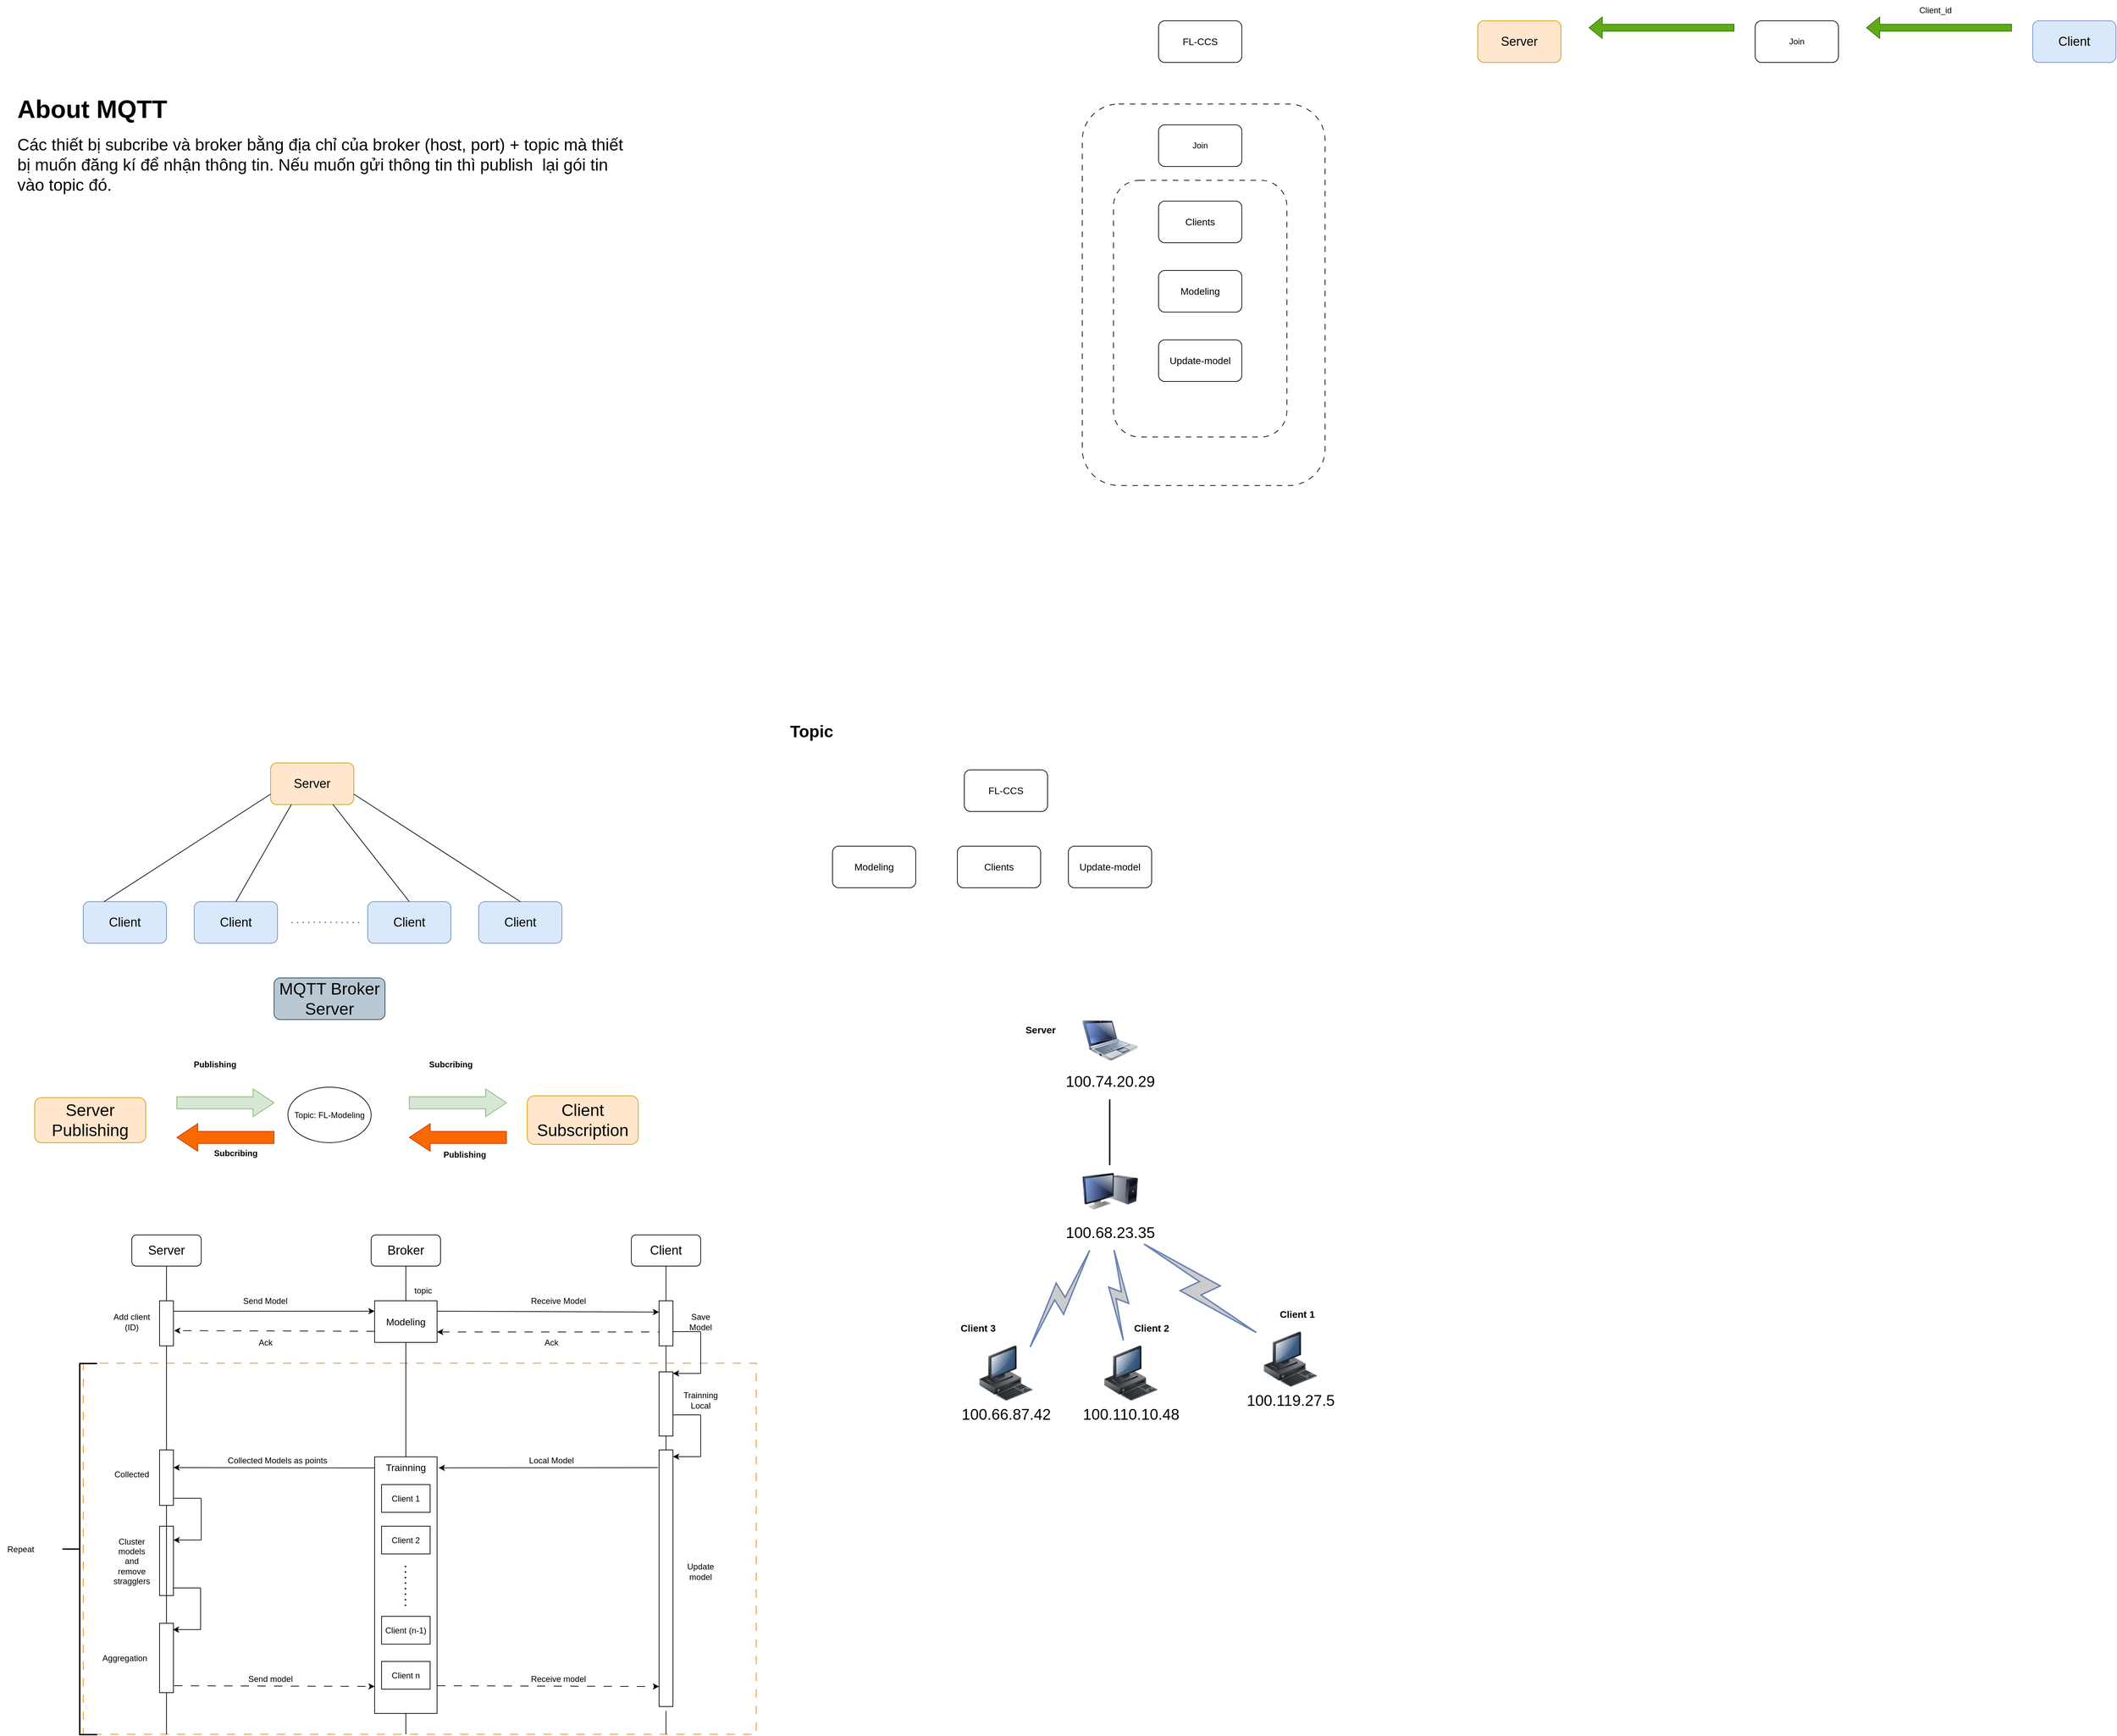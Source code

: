 <mxfile version="23.1.5" type="device">
  <diagram name="FL-CCC" id="c3QuGUCrtwv8ahnLyNjO">
    <mxGraphModel dx="1436" dy="5649" grid="1" gridSize="10" guides="1" tooltips="1" connect="1" arrows="1" fold="1" page="1" pageScale="1" pageWidth="3300" pageHeight="4681" math="0" shadow="0">
      <root>
        <mxCell id="0" />
        <mxCell id="1" parent="0" />
        <mxCell id="awCe2UNKOzJMhMb5uT8b-14" value="" style="group" parent="1" vertex="1" connectable="0">
          <mxGeometry x="280" y="-3220" width="870" height="267.5" as="geometry" />
        </mxCell>
        <mxCell id="awCe2UNKOzJMhMb5uT8b-15" value="&lt;span style=&quot;font-size: 24px;&quot;&gt;Client&lt;br&gt;Subscription&lt;/span&gt;" style="rounded=1;whiteSpace=wrap;html=1;fillColor=#ffe6cc;strokeColor=#d79b00;" parent="awCe2UNKOzJMhMb5uT8b-14" vertex="1">
          <mxGeometry x="710" y="170" width="160" height="70" as="geometry" />
        </mxCell>
        <mxCell id="awCe2UNKOzJMhMb5uT8b-16" value="&lt;font style=&quot;font-size: 24px;&quot;&gt;MQTT Broker Server&lt;/font&gt;" style="rounded=1;whiteSpace=wrap;html=1;fillColor=#bac8d3;strokeColor=#23445d;" parent="awCe2UNKOzJMhMb5uT8b-14" vertex="1">
          <mxGeometry x="345" width="160" height="60" as="geometry" />
        </mxCell>
        <mxCell id="awCe2UNKOzJMhMb5uT8b-17" value="&lt;span style=&quot;font-size: 24px;&quot;&gt;Server&lt;br&gt;Publishing&lt;/span&gt;" style="rounded=1;whiteSpace=wrap;html=1;fillColor=#ffe6cc;strokeColor=#d79b00;" parent="awCe2UNKOzJMhMb5uT8b-14" vertex="1">
          <mxGeometry y="172.5" width="160" height="65" as="geometry" />
        </mxCell>
        <mxCell id="awCe2UNKOzJMhMb5uT8b-18" value="Topic: FL-Modeling" style="ellipse;whiteSpace=wrap;html=1;" parent="awCe2UNKOzJMhMb5uT8b-14" vertex="1">
          <mxGeometry x="365" y="157.5" width="120" height="80" as="geometry" />
        </mxCell>
        <mxCell id="awCe2UNKOzJMhMb5uT8b-19" value="" style="shape=singleArrow;whiteSpace=wrap;html=1;arrowWidth=0.436;arrowSize=0.215;fillColor=#d5e8d4;strokeColor=#82b366;" parent="awCe2UNKOzJMhMb5uT8b-14" vertex="1">
          <mxGeometry x="205" y="160" width="140" height="40" as="geometry" />
        </mxCell>
        <mxCell id="awCe2UNKOzJMhMb5uT8b-20" value="" style="shape=singleArrow;whiteSpace=wrap;html=1;arrowWidth=0.436;arrowSize=0.215;fillColor=#d5e8d4;strokeColor=#82b366;" parent="awCe2UNKOzJMhMb5uT8b-14" vertex="1">
          <mxGeometry x="540" y="160" width="140" height="40" as="geometry" />
        </mxCell>
        <mxCell id="awCe2UNKOzJMhMb5uT8b-21" value="" style="shape=singleArrow;whiteSpace=wrap;html=1;arrowWidth=0.436;arrowSize=0.215;rotation=-180;fillColor=#fa6800;fontColor=#000000;strokeColor=#C73500;" parent="awCe2UNKOzJMhMb5uT8b-14" vertex="1">
          <mxGeometry x="540" y="210" width="140" height="40" as="geometry" />
        </mxCell>
        <mxCell id="awCe2UNKOzJMhMb5uT8b-22" value="" style="shape=singleArrow;whiteSpace=wrap;html=1;arrowWidth=0.436;arrowSize=0.215;rotation=-180;fillColor=#fa6800;fontColor=#000000;strokeColor=#C73500;" parent="awCe2UNKOzJMhMb5uT8b-14" vertex="1">
          <mxGeometry x="205" y="210" width="140" height="40" as="geometry" />
        </mxCell>
        <mxCell id="awCe2UNKOzJMhMb5uT8b-23" value="&lt;b&gt;Publishing&lt;/b&gt;" style="text;html=1;strokeColor=none;fillColor=none;align=center;verticalAlign=middle;whiteSpace=wrap;rounded=0;" parent="awCe2UNKOzJMhMb5uT8b-14" vertex="1">
          <mxGeometry x="230" y="110" width="60" height="30" as="geometry" />
        </mxCell>
        <mxCell id="awCe2UNKOzJMhMb5uT8b-24" value="&lt;b&gt;Subcribing&lt;/b&gt;" style="text;html=1;strokeColor=none;fillColor=none;align=center;verticalAlign=middle;whiteSpace=wrap;rounded=0;" parent="awCe2UNKOzJMhMb5uT8b-14" vertex="1">
          <mxGeometry x="570" y="110" width="60" height="30" as="geometry" />
        </mxCell>
        <mxCell id="5m6hEmugekp5v_GutVy6-2" value="&lt;b&gt;Subcribing&lt;/b&gt;" style="text;html=1;strokeColor=none;fillColor=none;align=center;verticalAlign=middle;whiteSpace=wrap;rounded=0;" parent="awCe2UNKOzJMhMb5uT8b-14" vertex="1">
          <mxGeometry x="260" y="237.5" width="60" height="30" as="geometry" />
        </mxCell>
        <mxCell id="awCe2UNKOzJMhMb5uT8b-25" value="" style="group" parent="1" vertex="1" connectable="0">
          <mxGeometry x="350" y="-3530" width="690" height="260" as="geometry" />
        </mxCell>
        <mxCell id="awCe2UNKOzJMhMb5uT8b-26" value="&lt;font style=&quot;font-size: 18px;&quot;&gt;Server&lt;/font&gt;" style="rounded=1;whiteSpace=wrap;html=1;fillColor=#ffe6cc;strokeColor=#d79b00;" parent="awCe2UNKOzJMhMb5uT8b-25" vertex="1">
          <mxGeometry x="270" width="120" height="60" as="geometry" />
        </mxCell>
        <mxCell id="awCe2UNKOzJMhMb5uT8b-27" value="&lt;font style=&quot;font-size: 18px;&quot;&gt;Client&lt;/font&gt;" style="rounded=1;whiteSpace=wrap;html=1;fillColor=#dae8fc;strokeColor=#6c8ebf;" parent="awCe2UNKOzJMhMb5uT8b-25" vertex="1">
          <mxGeometry y="200" width="120" height="60" as="geometry" />
        </mxCell>
        <mxCell id="awCe2UNKOzJMhMb5uT8b-28" value="&lt;font style=&quot;font-size: 18px;&quot;&gt;Client&lt;/font&gt;" style="rounded=1;whiteSpace=wrap;html=1;fillColor=#dae8fc;strokeColor=#6c8ebf;" parent="awCe2UNKOzJMhMb5uT8b-25" vertex="1">
          <mxGeometry x="570" y="200" width="120" height="60" as="geometry" />
        </mxCell>
        <mxCell id="awCe2UNKOzJMhMb5uT8b-29" value="&lt;font style=&quot;font-size: 18px;&quot;&gt;Client&lt;/font&gt;" style="rounded=1;whiteSpace=wrap;html=1;fillColor=#dae8fc;strokeColor=#6c8ebf;" parent="awCe2UNKOzJMhMb5uT8b-25" vertex="1">
          <mxGeometry x="160" y="200" width="120" height="60" as="geometry" />
        </mxCell>
        <mxCell id="awCe2UNKOzJMhMb5uT8b-30" value="&lt;font style=&quot;font-size: 18px;&quot;&gt;Client&lt;/font&gt;" style="rounded=1;whiteSpace=wrap;html=1;fillColor=#dae8fc;strokeColor=#6c8ebf;" parent="awCe2UNKOzJMhMb5uT8b-25" vertex="1">
          <mxGeometry x="410" y="200" width="120" height="60" as="geometry" />
        </mxCell>
        <mxCell id="awCe2UNKOzJMhMb5uT8b-31" value="" style="endArrow=none;dashed=1;html=1;dashPattern=1 3;strokeWidth=2;rounded=0;fillColor=#dae8fc;strokeColor=#6c8ebf;" parent="awCe2UNKOzJMhMb5uT8b-25" edge="1">
          <mxGeometry width="50" height="50" relative="1" as="geometry">
            <mxPoint x="300" y="230.21" as="sourcePoint" />
            <mxPoint x="400" y="230.21" as="targetPoint" />
            <Array as="points">
              <mxPoint x="340" y="229.71" />
            </Array>
          </mxGeometry>
        </mxCell>
        <mxCell id="awCe2UNKOzJMhMb5uT8b-32" value="" style="endArrow=none;html=1;rounded=0;entryX=0;entryY=0.75;entryDx=0;entryDy=0;" parent="awCe2UNKOzJMhMb5uT8b-25" target="awCe2UNKOzJMhMb5uT8b-26" edge="1">
          <mxGeometry width="50" height="50" relative="1" as="geometry">
            <mxPoint x="30" y="200" as="sourcePoint" />
            <mxPoint x="80" y="150" as="targetPoint" />
          </mxGeometry>
        </mxCell>
        <mxCell id="awCe2UNKOzJMhMb5uT8b-33" value="" style="endArrow=none;html=1;rounded=0;entryX=0.25;entryY=1;entryDx=0;entryDy=0;exitX=0.5;exitY=0;exitDx=0;exitDy=0;" parent="awCe2UNKOzJMhMb5uT8b-25" source="awCe2UNKOzJMhMb5uT8b-29" target="awCe2UNKOzJMhMb5uT8b-26" edge="1">
          <mxGeometry width="50" height="50" relative="1" as="geometry">
            <mxPoint x="190" y="190" as="sourcePoint" />
            <mxPoint x="490" as="targetPoint" />
          </mxGeometry>
        </mxCell>
        <mxCell id="awCe2UNKOzJMhMb5uT8b-34" value="" style="endArrow=none;html=1;rounded=0;entryX=0.75;entryY=1;entryDx=0;entryDy=0;exitX=0.5;exitY=0;exitDx=0;exitDy=0;" parent="awCe2UNKOzJMhMb5uT8b-25" source="awCe2UNKOzJMhMb5uT8b-30" target="awCe2UNKOzJMhMb5uT8b-26" edge="1">
          <mxGeometry width="50" height="50" relative="1" as="geometry">
            <mxPoint x="420" y="120" as="sourcePoint" />
            <mxPoint x="660" y="-20" as="targetPoint" />
          </mxGeometry>
        </mxCell>
        <mxCell id="awCe2UNKOzJMhMb5uT8b-35" value="" style="endArrow=none;html=1;rounded=0;entryX=1;entryY=0.75;entryDx=0;entryDy=0;exitX=0.5;exitY=0;exitDx=0;exitDy=0;" parent="awCe2UNKOzJMhMb5uT8b-25" source="awCe2UNKOzJMhMb5uT8b-28" target="awCe2UNKOzJMhMb5uT8b-26" edge="1">
          <mxGeometry width="50" height="50" relative="1" as="geometry">
            <mxPoint x="490" y="60" as="sourcePoint" />
            <mxPoint x="730" y="-80" as="targetPoint" />
          </mxGeometry>
        </mxCell>
        <mxCell id="awCe2UNKOzJMhMb5uT8b-38" value="" style="group" parent="1" vertex="1" connectable="0">
          <mxGeometry x="230" y="-2860" width="1090" height="720.5" as="geometry" />
        </mxCell>
        <mxCell id="awCe2UNKOzJMhMb5uT8b-39" value="" style="group" parent="awCe2UNKOzJMhMb5uT8b-38" vertex="1" connectable="0">
          <mxGeometry y="10.5" width="1090" height="720.5" as="geometry" />
        </mxCell>
        <mxCell id="awCe2UNKOzJMhMb5uT8b-40" value="" style="rounded=0;whiteSpace=wrap;html=1;fillColor=none;dashed=1;dashPattern=12 12;strokeColor=#FF8000;container=0;" parent="awCe2UNKOzJMhMb5uT8b-39" vertex="1">
          <mxGeometry x="120" y="185" width="970" height="535" as="geometry" />
        </mxCell>
        <mxCell id="awCe2UNKOzJMhMb5uT8b-41" value="" style="group;verticalAlign=bottom;align=left;" parent="awCe2UNKOzJMhMb5uT8b-39" vertex="1" connectable="0">
          <mxGeometry x="150" width="890" height="720" as="geometry" />
        </mxCell>
        <mxCell id="awCe2UNKOzJMhMb5uT8b-42" value="&lt;font style=&quot;font-size: 18px;&quot;&gt;Server&lt;/font&gt;" style="rounded=1;whiteSpace=wrap;html=1;" parent="awCe2UNKOzJMhMb5uT8b-41" vertex="1">
          <mxGeometry x="40" width="100" height="45" as="geometry" />
        </mxCell>
        <mxCell id="awCe2UNKOzJMhMb5uT8b-43" value="&lt;font style=&quot;font-size: 18px;&quot;&gt;Client&lt;/font&gt;" style="rounded=1;whiteSpace=wrap;html=1;" parent="awCe2UNKOzJMhMb5uT8b-41" vertex="1">
          <mxGeometry x="760" width="100" height="45" as="geometry" />
        </mxCell>
        <mxCell id="awCe2UNKOzJMhMb5uT8b-44" value="" style="endArrow=none;html=1;rounded=0;entryX=0.5;entryY=1;entryDx=0;entryDy=0;" parent="awCe2UNKOzJMhMb5uT8b-41" source="awCe2UNKOzJMhMb5uT8b-72" target="awCe2UNKOzJMhMb5uT8b-42" edge="1">
          <mxGeometry width="50" height="50" relative="1" as="geometry">
            <mxPoint x="90" y="600" as="sourcePoint" />
            <mxPoint x="120" y="80" as="targetPoint" />
          </mxGeometry>
        </mxCell>
        <mxCell id="awCe2UNKOzJMhMb5uT8b-45" value="" style="endArrow=none;html=1;rounded=0;entryX=0.5;entryY=1;entryDx=0;entryDy=0;" parent="awCe2UNKOzJMhMb5uT8b-41" source="awCe2UNKOzJMhMb5uT8b-59" target="awCe2UNKOzJMhMb5uT8b-43" edge="1">
          <mxGeometry width="50" height="50" relative="1" as="geometry">
            <mxPoint x="810" y="600" as="sourcePoint" />
            <mxPoint x="840" y="90" as="targetPoint" />
          </mxGeometry>
        </mxCell>
        <mxCell id="awCe2UNKOzJMhMb5uT8b-46" value="&lt;span style=&quot;font-size: 18px;&quot;&gt;Broker&lt;/span&gt;" style="rounded=1;whiteSpace=wrap;html=1;" parent="awCe2UNKOzJMhMb5uT8b-41" vertex="1">
          <mxGeometry x="385" width="100" height="45" as="geometry" />
        </mxCell>
        <mxCell id="awCe2UNKOzJMhMb5uT8b-47" value="" style="endArrow=none;html=1;rounded=0;entryX=0.5;entryY=1;entryDx=0;entryDy=0;" parent="awCe2UNKOzJMhMb5uT8b-41" source="awCe2UNKOzJMhMb5uT8b-70" target="awCe2UNKOzJMhMb5uT8b-46" edge="1">
          <mxGeometry width="50" height="50" relative="1" as="geometry">
            <mxPoint x="435" y="600" as="sourcePoint" />
            <mxPoint x="465" y="90" as="targetPoint" />
          </mxGeometry>
        </mxCell>
        <mxCell id="awCe2UNKOzJMhMb5uT8b-48" value="&lt;font style=&quot;font-size: 14px;&quot;&gt;Modeling&lt;/font&gt;" style="rounded=0;whiteSpace=wrap;html=1;" parent="awCe2UNKOzJMhMb5uT8b-41" vertex="1">
          <mxGeometry x="390" y="95" width="90" height="60" as="geometry" />
        </mxCell>
        <mxCell id="awCe2UNKOzJMhMb5uT8b-49" value="topic" style="text;html=1;strokeColor=none;fillColor=none;align=center;verticalAlign=middle;whiteSpace=wrap;rounded=0;" parent="awCe2UNKOzJMhMb5uT8b-41" vertex="1">
          <mxGeometry x="430" y="65" width="60" height="30" as="geometry" />
        </mxCell>
        <mxCell id="awCe2UNKOzJMhMb5uT8b-50" value="" style="endArrow=classic;html=1;rounded=0;entryX=0;entryY=0.25;entryDx=0;entryDy=0;" parent="awCe2UNKOzJMhMb5uT8b-41" target="awCe2UNKOzJMhMb5uT8b-48" edge="1">
          <mxGeometry width="50" height="50" relative="1" as="geometry">
            <mxPoint x="90" y="110" as="sourcePoint" />
            <mxPoint x="210" y="70" as="targetPoint" />
          </mxGeometry>
        </mxCell>
        <mxCell id="awCe2UNKOzJMhMb5uT8b-51" value="" style="endArrow=classic;html=1;rounded=0;entryX=0;entryY=0.25;entryDx=0;entryDy=0;" parent="awCe2UNKOzJMhMb5uT8b-41" target="awCe2UNKOzJMhMb5uT8b-59" edge="1">
          <mxGeometry width="50" height="50" relative="1" as="geometry">
            <mxPoint x="480" y="110" as="sourcePoint" />
            <mxPoint x="810" y="110" as="targetPoint" />
          </mxGeometry>
        </mxCell>
        <mxCell id="awCe2UNKOzJMhMb5uT8b-52" value="Send Model" style="text;html=1;strokeColor=none;fillColor=none;align=center;verticalAlign=middle;whiteSpace=wrap;rounded=0;" parent="awCe2UNKOzJMhMb5uT8b-41" vertex="1">
          <mxGeometry x="190" y="80" width="85" height="30" as="geometry" />
        </mxCell>
        <mxCell id="awCe2UNKOzJMhMb5uT8b-53" value="Receive Model" style="text;html=1;strokeColor=none;fillColor=none;align=center;verticalAlign=middle;whiteSpace=wrap;rounded=0;" parent="awCe2UNKOzJMhMb5uT8b-41" vertex="1">
          <mxGeometry x="600" y="80" width="110" height="30" as="geometry" />
        </mxCell>
        <mxCell id="awCe2UNKOzJMhMb5uT8b-54" value="" style="endArrow=classic;html=1;rounded=0;entryX=1;entryY=0.75;entryDx=0;entryDy=0;dashed=1;dashPattern=12 12;" parent="awCe2UNKOzJMhMb5uT8b-41" target="awCe2UNKOzJMhMb5uT8b-48" edge="1">
          <mxGeometry width="50" height="50" relative="1" as="geometry">
            <mxPoint x="810" y="140" as="sourcePoint" />
            <mxPoint x="820" y="234.5" as="targetPoint" />
          </mxGeometry>
        </mxCell>
        <mxCell id="awCe2UNKOzJMhMb5uT8b-55" value="Ack" style="text;html=1;strokeColor=none;fillColor=none;align=center;verticalAlign=middle;whiteSpace=wrap;rounded=0;" parent="awCe2UNKOzJMhMb5uT8b-41" vertex="1">
          <mxGeometry x="590" y="140" width="110" height="30" as="geometry" />
        </mxCell>
        <mxCell id="awCe2UNKOzJMhMb5uT8b-56" value="" style="endArrow=classic;html=1;rounded=0;entryX=1.05;entryY=0.662;entryDx=0;entryDy=0;dashed=1;dashPattern=12 12;entryPerimeter=0;" parent="awCe2UNKOzJMhMb5uT8b-41" target="awCe2UNKOzJMhMb5uT8b-58" edge="1">
          <mxGeometry width="50" height="50" relative="1" as="geometry">
            <mxPoint x="390" y="139" as="sourcePoint" />
            <mxPoint x="90" y="139" as="targetPoint" />
          </mxGeometry>
        </mxCell>
        <mxCell id="awCe2UNKOzJMhMb5uT8b-57" value="Ack" style="text;html=1;strokeColor=none;fillColor=none;align=center;verticalAlign=middle;whiteSpace=wrap;rounded=0;" parent="awCe2UNKOzJMhMb5uT8b-41" vertex="1">
          <mxGeometry x="177.5" y="140" width="110" height="30" as="geometry" />
        </mxCell>
        <mxCell id="awCe2UNKOzJMhMb5uT8b-58" value="" style="rounded=0;whiteSpace=wrap;html=1;" parent="awCe2UNKOzJMhMb5uT8b-41" vertex="1">
          <mxGeometry x="80" y="95" width="20" height="65" as="geometry" />
        </mxCell>
        <mxCell id="awCe2UNKOzJMhMb5uT8b-59" value="" style="rounded=0;whiteSpace=wrap;html=1;" parent="awCe2UNKOzJMhMb5uT8b-41" vertex="1">
          <mxGeometry x="800" y="95" width="20" height="65" as="geometry" />
        </mxCell>
        <mxCell id="awCe2UNKOzJMhMb5uT8b-60" value="Save Model" style="text;html=1;strokeColor=none;fillColor=none;align=center;verticalAlign=middle;whiteSpace=wrap;rounded=0;" parent="awCe2UNKOzJMhMb5uT8b-41" vertex="1">
          <mxGeometry x="830" y="110" width="60" height="30" as="geometry" />
        </mxCell>
        <mxCell id="awCe2UNKOzJMhMb5uT8b-61" value="Add client&lt;br&gt;(ID)" style="text;html=1;strokeColor=none;fillColor=none;align=center;verticalAlign=middle;whiteSpace=wrap;rounded=0;" parent="awCe2UNKOzJMhMb5uT8b-41" vertex="1">
          <mxGeometry x="10" y="110" width="60" height="30" as="geometry" />
        </mxCell>
        <mxCell id="awCe2UNKOzJMhMb5uT8b-62" value="" style="rounded=0;whiteSpace=wrap;html=1;" parent="awCe2UNKOzJMhMb5uT8b-41" vertex="1">
          <mxGeometry x="800" y="197.5" width="20" height="92.5" as="geometry" />
        </mxCell>
        <mxCell id="awCe2UNKOzJMhMb5uT8b-63" value="" style="endArrow=none;html=1;rounded=0;entryX=0.5;entryY=1;entryDx=0;entryDy=0;" parent="awCe2UNKOzJMhMb5uT8b-41" source="awCe2UNKOzJMhMb5uT8b-62" target="awCe2UNKOzJMhMb5uT8b-59" edge="1">
          <mxGeometry width="50" height="50" relative="1" as="geometry">
            <mxPoint x="810" y="600" as="sourcePoint" />
            <mxPoint x="810" y="45" as="targetPoint" />
          </mxGeometry>
        </mxCell>
        <mxCell id="awCe2UNKOzJMhMb5uT8b-64" value="Trainning&lt;br&gt;Local" style="text;html=1;strokeColor=none;fillColor=none;align=center;verticalAlign=middle;whiteSpace=wrap;rounded=0;" parent="awCe2UNKOzJMhMb5uT8b-41" vertex="1">
          <mxGeometry x="830" y="223.75" width="60" height="30" as="geometry" />
        </mxCell>
        <mxCell id="awCe2UNKOzJMhMb5uT8b-65" value="" style="endArrow=none;html=1;rounded=0;entryX=0.5;entryY=1;entryDx=0;entryDy=0;" parent="awCe2UNKOzJMhMb5uT8b-41" target="awCe2UNKOzJMhMb5uT8b-66" edge="1">
          <mxGeometry width="50" height="50" relative="1" as="geometry">
            <mxPoint x="810" y="590" as="sourcePoint" />
            <mxPoint x="810" y="290" as="targetPoint" />
          </mxGeometry>
        </mxCell>
        <mxCell id="awCe2UNKOzJMhMb5uT8b-66" value="" style="rounded=0;whiteSpace=wrap;html=1;" parent="awCe2UNKOzJMhMb5uT8b-41" vertex="1">
          <mxGeometry x="800" y="310" width="20" height="370" as="geometry" />
        </mxCell>
        <mxCell id="awCe2UNKOzJMhMb5uT8b-67" value="" style="endArrow=none;html=1;rounded=0;entryX=0.5;entryY=1;entryDx=0;entryDy=0;" parent="awCe2UNKOzJMhMb5uT8b-41" source="awCe2UNKOzJMhMb5uT8b-66" target="awCe2UNKOzJMhMb5uT8b-62" edge="1">
          <mxGeometry width="50" height="50" relative="1" as="geometry">
            <mxPoint x="810" y="600" as="sourcePoint" />
            <mxPoint x="810" y="160" as="targetPoint" />
          </mxGeometry>
        </mxCell>
        <mxCell id="awCe2UNKOzJMhMb5uT8b-68" value="" style="endArrow=classic;html=1;rounded=0;entryX=1.025;entryY=0.043;entryDx=0;entryDy=0;exitX=-0.09;exitY=0.069;exitDx=0;exitDy=0;entryPerimeter=0;exitPerimeter=0;" parent="awCe2UNKOzJMhMb5uT8b-41" source="awCe2UNKOzJMhMb5uT8b-66" target="awCe2UNKOzJMhMb5uT8b-70" edge="1">
          <mxGeometry width="50" height="50" relative="1" as="geometry">
            <mxPoint x="790" y="330.41" as="sourcePoint" />
            <mxPoint x="470" y="329.41" as="targetPoint" />
          </mxGeometry>
        </mxCell>
        <mxCell id="awCe2UNKOzJMhMb5uT8b-69" value="" style="endArrow=none;html=1;rounded=0;entryX=0.5;entryY=1;entryDx=0;entryDy=0;" parent="awCe2UNKOzJMhMb5uT8b-41" target="awCe2UNKOzJMhMb5uT8b-70" edge="1">
          <mxGeometry width="50" height="50" relative="1" as="geometry">
            <mxPoint x="435" y="720" as="sourcePoint" />
            <mxPoint x="435" y="45" as="targetPoint" />
          </mxGeometry>
        </mxCell>
        <mxCell id="awCe2UNKOzJMhMb5uT8b-70" value="&lt;font style=&quot;font-size: 14px;&quot;&gt;Trainning&lt;/font&gt;" style="rounded=0;whiteSpace=wrap;html=1;verticalAlign=top;" parent="awCe2UNKOzJMhMb5uT8b-41" vertex="1">
          <mxGeometry x="390" y="320" width="90" height="370" as="geometry" />
        </mxCell>
        <mxCell id="awCe2UNKOzJMhMb5uT8b-71" value="Local Model" style="text;html=1;strokeColor=none;fillColor=none;align=center;verticalAlign=middle;whiteSpace=wrap;rounded=0;" parent="awCe2UNKOzJMhMb5uT8b-41" vertex="1">
          <mxGeometry x="590" y="310" width="110" height="30" as="geometry" />
        </mxCell>
        <mxCell id="awCe2UNKOzJMhMb5uT8b-72" value="" style="rounded=0;whiteSpace=wrap;html=1;" parent="awCe2UNKOzJMhMb5uT8b-41" vertex="1">
          <mxGeometry x="80" y="310" width="20" height="80" as="geometry" />
        </mxCell>
        <mxCell id="awCe2UNKOzJMhMb5uT8b-73" value="" style="endArrow=classic;html=1;rounded=0;entryX=1;entryY=0.25;entryDx=0;entryDy=0;" parent="awCe2UNKOzJMhMb5uT8b-41" edge="1">
          <mxGeometry width="50" height="50" relative="1" as="geometry">
            <mxPoint x="390" y="336" as="sourcePoint" />
            <mxPoint x="100" y="335.5" as="targetPoint" />
          </mxGeometry>
        </mxCell>
        <mxCell id="awCe2UNKOzJMhMb5uT8b-74" value="Collected Models as points" style="text;html=1;strokeColor=none;fillColor=none;align=center;verticalAlign=middle;whiteSpace=wrap;rounded=0;" parent="awCe2UNKOzJMhMb5uT8b-41" vertex="1">
          <mxGeometry x="175" y="310" width="150" height="30" as="geometry" />
        </mxCell>
        <mxCell id="awCe2UNKOzJMhMb5uT8b-75" value="" style="rounded=0;whiteSpace=wrap;html=1;" parent="awCe2UNKOzJMhMb5uT8b-41" vertex="1">
          <mxGeometry x="80" y="420" width="20" height="100" as="geometry" />
        </mxCell>
        <mxCell id="awCe2UNKOzJMhMb5uT8b-76" value="" style="endArrow=classic;html=1;rounded=0;" parent="awCe2UNKOzJMhMb5uT8b-41" edge="1">
          <mxGeometry width="50" height="50" relative="1" as="geometry">
            <mxPoint x="140" y="440" as="sourcePoint" />
            <mxPoint x="100" y="440" as="targetPoint" />
          </mxGeometry>
        </mxCell>
        <mxCell id="awCe2UNKOzJMhMb5uT8b-77" value="" style="endArrow=none;html=1;rounded=0;" parent="awCe2UNKOzJMhMb5uT8b-41" edge="1">
          <mxGeometry width="50" height="50" relative="1" as="geometry">
            <mxPoint x="140" y="440" as="sourcePoint" />
            <mxPoint x="140" y="380" as="targetPoint" />
          </mxGeometry>
        </mxCell>
        <mxCell id="awCe2UNKOzJMhMb5uT8b-78" value="" style="endArrow=none;html=1;rounded=0;" parent="awCe2UNKOzJMhMb5uT8b-41" edge="1">
          <mxGeometry width="50" height="50" relative="1" as="geometry">
            <mxPoint x="100" y="379.8" as="sourcePoint" />
            <mxPoint x="140" y="379.8" as="targetPoint" />
          </mxGeometry>
        </mxCell>
        <mxCell id="awCe2UNKOzJMhMb5uT8b-79" value="Collected" style="text;html=1;strokeColor=none;fillColor=none;align=center;verticalAlign=middle;whiteSpace=wrap;rounded=0;" parent="awCe2UNKOzJMhMb5uT8b-41" vertex="1">
          <mxGeometry x="10" y="330" width="60" height="30" as="geometry" />
        </mxCell>
        <mxCell id="awCe2UNKOzJMhMb5uT8b-80" value="Cluster models and remove stragglers" style="text;html=1;strokeColor=none;fillColor=none;align=center;verticalAlign=middle;whiteSpace=wrap;rounded=0;" parent="awCe2UNKOzJMhMb5uT8b-41" vertex="1">
          <mxGeometry x="10" y="440" width="60" height="60" as="geometry" />
        </mxCell>
        <mxCell id="awCe2UNKOzJMhMb5uT8b-81" value="" style="endArrow=none;html=1;rounded=0;entryX=0.5;entryY=1;entryDx=0;entryDy=0;" parent="awCe2UNKOzJMhMb5uT8b-41" target="awCe2UNKOzJMhMb5uT8b-82" edge="1">
          <mxGeometry width="50" height="50" relative="1" as="geometry">
            <mxPoint x="90" y="720" as="sourcePoint" />
            <mxPoint x="90" y="390" as="targetPoint" />
          </mxGeometry>
        </mxCell>
        <mxCell id="awCe2UNKOzJMhMb5uT8b-82" value="" style="rounded=0;whiteSpace=wrap;html=1;" parent="awCe2UNKOzJMhMb5uT8b-41" vertex="1">
          <mxGeometry x="80" y="560" width="20" height="100" as="geometry" />
        </mxCell>
        <mxCell id="awCe2UNKOzJMhMb5uT8b-83" value="" style="endArrow=none;html=1;rounded=0;entryX=0.5;entryY=1;entryDx=0;entryDy=0;" parent="awCe2UNKOzJMhMb5uT8b-41" source="awCe2UNKOzJMhMb5uT8b-82" target="awCe2UNKOzJMhMb5uT8b-72" edge="1">
          <mxGeometry width="50" height="50" relative="1" as="geometry">
            <mxPoint x="90" y="720" as="sourcePoint" />
            <mxPoint x="90" y="45" as="targetPoint" />
          </mxGeometry>
        </mxCell>
        <mxCell id="awCe2UNKOzJMhMb5uT8b-84" value="Aggregation" style="text;html=1;strokeColor=none;fillColor=none;align=center;verticalAlign=middle;whiteSpace=wrap;rounded=0;" parent="awCe2UNKOzJMhMb5uT8b-41" vertex="1">
          <mxGeometry y="595" width="60" height="30" as="geometry" />
        </mxCell>
        <mxCell id="awCe2UNKOzJMhMb5uT8b-85" value="" style="endArrow=classic;html=1;rounded=0;entryX=1.05;entryY=0.662;entryDx=0;entryDy=0;dashed=1;dashPattern=12 12;entryPerimeter=0;" parent="awCe2UNKOzJMhMb5uT8b-41" edge="1">
          <mxGeometry width="50" height="50" relative="1" as="geometry">
            <mxPoint x="101" y="650" as="sourcePoint" />
            <mxPoint x="390" y="651" as="targetPoint" />
          </mxGeometry>
        </mxCell>
        <mxCell id="awCe2UNKOzJMhMb5uT8b-86" value="" style="endArrow=classic;html=1;rounded=0;entryX=0;entryY=0.922;entryDx=0;entryDy=0;dashed=1;dashPattern=12 12;entryPerimeter=0;" parent="awCe2UNKOzJMhMb5uT8b-41" target="awCe2UNKOzJMhMb5uT8b-66" edge="1">
          <mxGeometry width="50" height="50" relative="1" as="geometry">
            <mxPoint x="480" y="650" as="sourcePoint" />
            <mxPoint x="769" y="651" as="targetPoint" />
          </mxGeometry>
        </mxCell>
        <mxCell id="awCe2UNKOzJMhMb5uT8b-87" value="" style="endArrow=none;html=1;rounded=0;entryX=0.5;entryY=1;entryDx=0;entryDy=0;" parent="awCe2UNKOzJMhMb5uT8b-41" edge="1">
          <mxGeometry width="50" height="50" relative="1" as="geometry">
            <mxPoint x="810" y="720" as="sourcePoint" />
            <mxPoint x="810" y="686.25" as="targetPoint" />
          </mxGeometry>
        </mxCell>
        <mxCell id="awCe2UNKOzJMhMb5uT8b-88" value="Update model" style="text;html=1;strokeColor=none;fillColor=none;align=center;verticalAlign=middle;whiteSpace=wrap;rounded=0;" parent="awCe2UNKOzJMhMb5uT8b-41" vertex="1">
          <mxGeometry x="830" y="470" width="60" height="30" as="geometry" />
        </mxCell>
        <mxCell id="awCe2UNKOzJMhMb5uT8b-89" value="Send model" style="text;html=1;strokeColor=none;fillColor=none;align=center;verticalAlign=middle;whiteSpace=wrap;rounded=0;" parent="awCe2UNKOzJMhMb5uT8b-41" vertex="1">
          <mxGeometry x="185" y="625" width="110" height="30" as="geometry" />
        </mxCell>
        <mxCell id="awCe2UNKOzJMhMb5uT8b-90" value="Receive model" style="text;html=1;strokeColor=none;fillColor=none;align=center;verticalAlign=middle;whiteSpace=wrap;rounded=0;" parent="awCe2UNKOzJMhMb5uT8b-41" vertex="1">
          <mxGeometry x="600" y="625" width="110" height="30" as="geometry" />
        </mxCell>
        <mxCell id="awCe2UNKOzJMhMb5uT8b-91" value="Client 1" style="rounded=0;whiteSpace=wrap;html=1;" parent="awCe2UNKOzJMhMb5uT8b-41" vertex="1">
          <mxGeometry x="400" y="360" width="70" height="40" as="geometry" />
        </mxCell>
        <mxCell id="awCe2UNKOzJMhMb5uT8b-92" value="Client 2" style="rounded=0;whiteSpace=wrap;html=1;" parent="awCe2UNKOzJMhMb5uT8b-41" vertex="1">
          <mxGeometry x="400" y="420" width="70" height="40" as="geometry" />
        </mxCell>
        <mxCell id="awCe2UNKOzJMhMb5uT8b-93" value="Client (n-1)" style="rounded=0;whiteSpace=wrap;html=1;" parent="awCe2UNKOzJMhMb5uT8b-41" vertex="1">
          <mxGeometry x="400" y="550" width="70" height="40" as="geometry" />
        </mxCell>
        <mxCell id="awCe2UNKOzJMhMb5uT8b-94" value="Client n" style="rounded=0;whiteSpace=wrap;html=1;" parent="awCe2UNKOzJMhMb5uT8b-41" vertex="1">
          <mxGeometry x="400" y="615" width="70" height="40" as="geometry" />
        </mxCell>
        <mxCell id="awCe2UNKOzJMhMb5uT8b-95" value="" style="endArrow=none;dashed=1;html=1;dashPattern=1 3;strokeWidth=2;rounded=0;" parent="awCe2UNKOzJMhMb5uT8b-41" edge="1">
          <mxGeometry width="50" height="50" relative="1" as="geometry">
            <mxPoint x="434.41" y="535" as="sourcePoint" />
            <mxPoint x="434.41" y="475" as="targetPoint" />
          </mxGeometry>
        </mxCell>
        <mxCell id="awCe2UNKOzJMhMb5uT8b-96" value="" style="group" parent="awCe2UNKOzJMhMb5uT8b-41" vertex="1" connectable="0">
          <mxGeometry x="99.17" y="508.97" width="40" height="60.2" as="geometry" />
        </mxCell>
        <mxCell id="awCe2UNKOzJMhMb5uT8b-97" value="" style="endArrow=classic;html=1;rounded=0;" parent="awCe2UNKOzJMhMb5uT8b-96" edge="1">
          <mxGeometry width="50" height="50" relative="1" as="geometry">
            <mxPoint x="40" y="60.2" as="sourcePoint" />
            <mxPoint y="60.2" as="targetPoint" />
          </mxGeometry>
        </mxCell>
        <mxCell id="awCe2UNKOzJMhMb5uT8b-98" value="" style="endArrow=none;html=1;rounded=0;" parent="awCe2UNKOzJMhMb5uT8b-96" edge="1">
          <mxGeometry width="50" height="50" relative="1" as="geometry">
            <mxPoint x="40" y="60.2" as="sourcePoint" />
            <mxPoint x="40" y="0.2" as="targetPoint" />
          </mxGeometry>
        </mxCell>
        <mxCell id="awCe2UNKOzJMhMb5uT8b-99" value="" style="endArrow=none;html=1;rounded=0;" parent="awCe2UNKOzJMhMb5uT8b-96" edge="1">
          <mxGeometry width="50" height="50" relative="1" as="geometry">
            <mxPoint as="sourcePoint" />
            <mxPoint x="40" as="targetPoint" />
          </mxGeometry>
        </mxCell>
        <mxCell id="awCe2UNKOzJMhMb5uT8b-100" value="" style="strokeWidth=2;html=1;shape=mxgraph.flowchart.annotation_2;align=left;labelPosition=right;pointerEvents=1;" parent="awCe2UNKOzJMhMb5uT8b-39" vertex="1">
          <mxGeometry x="90" y="185.5" width="50" height="535" as="geometry" />
        </mxCell>
        <mxCell id="awCe2UNKOzJMhMb5uT8b-101" value="Repeat" style="text;html=1;strokeColor=none;fillColor=none;align=center;verticalAlign=middle;whiteSpace=wrap;rounded=0;" parent="awCe2UNKOzJMhMb5uT8b-39" vertex="1">
          <mxGeometry y="438" width="60" height="30" as="geometry" />
        </mxCell>
        <mxCell id="awCe2UNKOzJMhMb5uT8b-102" value="" style="group" parent="awCe2UNKOzJMhMb5uT8b-38" vertex="1" connectable="0">
          <mxGeometry x="970" y="150" width="40" height="60.2" as="geometry" />
        </mxCell>
        <mxCell id="awCe2UNKOzJMhMb5uT8b-103" value="" style="endArrow=classic;html=1;rounded=0;" parent="awCe2UNKOzJMhMb5uT8b-102" edge="1">
          <mxGeometry width="50" height="50" relative="1" as="geometry">
            <mxPoint x="40" y="60.2" as="sourcePoint" />
            <mxPoint y="60.2" as="targetPoint" />
          </mxGeometry>
        </mxCell>
        <mxCell id="awCe2UNKOzJMhMb5uT8b-104" value="" style="endArrow=none;html=1;rounded=0;" parent="awCe2UNKOzJMhMb5uT8b-102" edge="1">
          <mxGeometry width="50" height="50" relative="1" as="geometry">
            <mxPoint x="40" y="60.2" as="sourcePoint" />
            <mxPoint x="40" y="0.2" as="targetPoint" />
          </mxGeometry>
        </mxCell>
        <mxCell id="awCe2UNKOzJMhMb5uT8b-105" value="" style="endArrow=none;html=1;rounded=0;" parent="awCe2UNKOzJMhMb5uT8b-102" edge="1">
          <mxGeometry width="50" height="50" relative="1" as="geometry">
            <mxPoint as="sourcePoint" />
            <mxPoint x="40" as="targetPoint" />
          </mxGeometry>
        </mxCell>
        <mxCell id="awCe2UNKOzJMhMb5uT8b-106" value="" style="group" parent="awCe2UNKOzJMhMb5uT8b-38" vertex="1" connectable="0">
          <mxGeometry x="970" y="270" width="40" height="60.2" as="geometry" />
        </mxCell>
        <mxCell id="awCe2UNKOzJMhMb5uT8b-107" value="" style="endArrow=classic;html=1;rounded=0;" parent="awCe2UNKOzJMhMb5uT8b-106" edge="1">
          <mxGeometry width="50" height="50" relative="1" as="geometry">
            <mxPoint x="40" y="60.2" as="sourcePoint" />
            <mxPoint y="60.2" as="targetPoint" />
          </mxGeometry>
        </mxCell>
        <mxCell id="awCe2UNKOzJMhMb5uT8b-108" value="" style="endArrow=none;html=1;rounded=0;" parent="awCe2UNKOzJMhMb5uT8b-106" edge="1">
          <mxGeometry width="50" height="50" relative="1" as="geometry">
            <mxPoint x="40" y="60.2" as="sourcePoint" />
            <mxPoint x="40" y="0.2" as="targetPoint" />
          </mxGeometry>
        </mxCell>
        <mxCell id="awCe2UNKOzJMhMb5uT8b-109" value="" style="endArrow=none;html=1;rounded=0;" parent="awCe2UNKOzJMhMb5uT8b-106" edge="1">
          <mxGeometry width="50" height="50" relative="1" as="geometry">
            <mxPoint as="sourcePoint" />
            <mxPoint x="40" as="targetPoint" />
          </mxGeometry>
        </mxCell>
        <mxCell id="awCe2UNKOzJMhMb5uT8b-111" value="&lt;font style=&quot;font-size: 14px;&quot;&gt;FL-CCS&lt;/font&gt;" style="rounded=1;whiteSpace=wrap;html=1;" parent="1" vertex="1">
          <mxGeometry x="1620" y="-3520" width="120" height="60" as="geometry" />
        </mxCell>
        <mxCell id="awCe2UNKOzJMhMb5uT8b-112" value="&lt;span style=&quot;font-size: 14px;&quot;&gt;Modeling&lt;/span&gt;" style="rounded=1;whiteSpace=wrap;html=1;" parent="1" vertex="1">
          <mxGeometry x="1430" y="-3410" width="120" height="60" as="geometry" />
        </mxCell>
        <mxCell id="awCe2UNKOzJMhMb5uT8b-113" value="&lt;span style=&quot;font-size: 14px;&quot;&gt;Clients&lt;/span&gt;" style="rounded=1;whiteSpace=wrap;html=1;" parent="1" vertex="1">
          <mxGeometry x="1610" y="-3410" width="120" height="60" as="geometry" />
        </mxCell>
        <mxCell id="awCe2UNKOzJMhMb5uT8b-114" value="&lt;font style=&quot;font-size: 24px;&quot;&gt;&lt;b&gt;Topic&lt;/b&gt;&lt;/font&gt;" style="text;html=1;align=center;verticalAlign=middle;whiteSpace=wrap;rounded=0;" parent="1" vertex="1">
          <mxGeometry x="1370" y="-3590" width="60" height="30" as="geometry" />
        </mxCell>
        <mxCell id="awCe2UNKOzJMhMb5uT8b-116" value="&lt;h1&gt;&lt;span style=&quot;font-size: 36px;&quot;&gt;About MQTT&lt;/span&gt;&lt;/h1&gt;&lt;p&gt;&lt;font style=&quot;font-size: 24px;&quot;&gt;Các thiết bị subcribe và broker bằng địa chỉ của broker (host, port) + topic mà thiết bị muốn đăng kí để nhận thông tin. Nếu muốn gửi thông tin thì publish&amp;nbsp; lại gói tin vào topic đó.&lt;/font&gt;&lt;/p&gt;&lt;p&gt;&lt;font style=&quot;font-size: 24px;&quot;&gt;&lt;br&gt;&lt;/font&gt;&lt;/p&gt;" style="text;html=1;spacing=5;spacingTop=-20;whiteSpace=wrap;overflow=hidden;rounded=0;" parent="1" vertex="1">
          <mxGeometry x="250" y="-4500" width="890" height="410" as="geometry" />
        </mxCell>
        <mxCell id="awCe2UNKOzJMhMb5uT8b-117" value="&lt;span style=&quot;font-size: 14px;&quot;&gt;Update-model&lt;/span&gt;" style="rounded=1;whiteSpace=wrap;html=1;" parent="1" vertex="1">
          <mxGeometry x="1770" y="-3410" width="120" height="60" as="geometry" />
        </mxCell>
        <mxCell id="awCe2UNKOzJMhMb5uT8b-120" value="&lt;font style=&quot;font-size: 18px;&quot;&gt;Server&lt;/font&gt;" style="rounded=1;whiteSpace=wrap;html=1;fillColor=#ffe6cc;strokeColor=#d79b00;" parent="1" vertex="1">
          <mxGeometry x="2360" y="-4600" width="120" height="60" as="geometry" />
        </mxCell>
        <mxCell id="awCe2UNKOzJMhMb5uT8b-122" value="&lt;font style=&quot;font-size: 18px;&quot;&gt;Client&lt;/font&gt;" style="rounded=1;whiteSpace=wrap;html=1;fillColor=#dae8fc;strokeColor=#6c8ebf;" parent="1" vertex="1">
          <mxGeometry x="3160" y="-4600" width="120" height="60" as="geometry" />
        </mxCell>
        <mxCell id="awCe2UNKOzJMhMb5uT8b-130" value="&lt;font style=&quot;font-size: 14px;&quot;&gt;FL-CCS&lt;/font&gt;" style="rounded=1;whiteSpace=wrap;html=1;" parent="1" vertex="1">
          <mxGeometry x="1900" y="-4600" width="120" height="60" as="geometry" />
        </mxCell>
        <mxCell id="awCe2UNKOzJMhMb5uT8b-131" value="&lt;span style=&quot;font-size: 14px;&quot;&gt;Modeling&lt;/span&gt;" style="rounded=1;whiteSpace=wrap;html=1;" parent="1" vertex="1">
          <mxGeometry x="1900" y="-4240" width="120" height="60" as="geometry" />
        </mxCell>
        <mxCell id="awCe2UNKOzJMhMb5uT8b-132" value="&lt;span style=&quot;font-size: 14px;&quot;&gt;Clients&lt;/span&gt;" style="rounded=1;whiteSpace=wrap;html=1;" parent="1" vertex="1">
          <mxGeometry x="1900" y="-4340" width="120" height="60" as="geometry" />
        </mxCell>
        <mxCell id="awCe2UNKOzJMhMb5uT8b-133" value="&lt;span style=&quot;font-size: 14px;&quot;&gt;Update-model&lt;/span&gt;" style="rounded=1;whiteSpace=wrap;html=1;" parent="1" vertex="1">
          <mxGeometry x="1900" y="-4140" width="120" height="60" as="geometry" />
        </mxCell>
        <mxCell id="If4Z5eM3cp17bn5f_kbH-1" value="" style="rounded=1;whiteSpace=wrap;html=1;dashed=1;dashPattern=8 8;fillColor=none;" parent="1" vertex="1">
          <mxGeometry x="1790" y="-4480" width="350" height="550" as="geometry" />
        </mxCell>
        <mxCell id="mG-mqmal-jHBFLolHyjt-1" value="Join" style="rounded=1;whiteSpace=wrap;html=1;" parent="1" vertex="1">
          <mxGeometry x="1900" y="-4450" width="120" height="60" as="geometry" />
        </mxCell>
        <mxCell id="If4Z5eM3cp17bn5f_kbH-2" value="" style="rounded=1;whiteSpace=wrap;html=1;dashed=1;dashPattern=8 8;fillColor=none;" parent="1" vertex="1">
          <mxGeometry x="1835" y="-4370" width="250" height="370" as="geometry" />
        </mxCell>
        <mxCell id="If4Z5eM3cp17bn5f_kbH-3" value="Join" style="rounded=1;whiteSpace=wrap;html=1;" parent="1" vertex="1">
          <mxGeometry x="2760" y="-4600" width="120" height="60" as="geometry" />
        </mxCell>
        <mxCell id="If4Z5eM3cp17bn5f_kbH-4" value="" style="shape=flexArrow;endArrow=classic;html=1;rounded=0;fillColor=#60a917;strokeColor=#2D7600;" parent="1" edge="1">
          <mxGeometry width="50" height="50" relative="1" as="geometry">
            <mxPoint x="3130" y="-4590" as="sourcePoint" />
            <mxPoint x="2920" y="-4590" as="targetPoint" />
          </mxGeometry>
        </mxCell>
        <mxCell id="If4Z5eM3cp17bn5f_kbH-5" value="Client_id" style="text;html=1;align=center;verticalAlign=middle;whiteSpace=wrap;rounded=0;" parent="1" vertex="1">
          <mxGeometry x="2990" y="-4630" width="60" height="30" as="geometry" />
        </mxCell>
        <mxCell id="If4Z5eM3cp17bn5f_kbH-6" value="" style="shape=flexArrow;endArrow=classic;html=1;rounded=0;fillColor=#60a917;strokeColor=#2D7600;" parent="1" edge="1">
          <mxGeometry width="50" height="50" relative="1" as="geometry">
            <mxPoint x="2730" y="-4590" as="sourcePoint" />
            <mxPoint x="2520" y="-4590" as="targetPoint" />
          </mxGeometry>
        </mxCell>
        <mxCell id="5m6hEmugekp5v_GutVy6-1" value="&lt;b&gt;Publishing&lt;/b&gt;" style="text;html=1;strokeColor=none;fillColor=none;align=center;verticalAlign=middle;whiteSpace=wrap;rounded=0;" parent="1" vertex="1">
          <mxGeometry x="870" y="-2980" width="60" height="30" as="geometry" />
        </mxCell>
        <mxCell id="yROcr4ro5BfbEYXAy01G-6" style="edgeStyle=none;rounded=0;html=1;labelBackgroundColor=none;endArrow=none;strokeWidth=2;fontFamily=Verdana;fontSize=22" edge="1" parent="1">
          <mxGeometry relative="1" as="geometry">
            <mxPoint x="1829.58" y="-2950" as="sourcePoint" />
            <mxPoint x="1829.58" y="-3045" as="targetPoint" />
          </mxGeometry>
        </mxCell>
        <mxCell id="yROcr4ro5BfbEYXAy01G-10" value="100.119.27.5" style="image;html=1;labelBackgroundColor=#ffffff;image=img/lib/clip_art/computers/Workstation_128x128.png;rounded=1;shadow=0;comic=0;strokeWidth=2;fontSize=22" vertex="1" parent="1">
          <mxGeometry x="2050" y="-2710" width="80" height="80" as="geometry" />
        </mxCell>
        <mxCell id="yROcr4ro5BfbEYXAy01G-12" value="100.74.20.29" style="image;html=1;labelBackgroundColor=#ffffff;image=img/lib/clip_art/computers/Netbook_128x128.png;rounded=1;shadow=0;comic=0;strokeColor=#000000;strokeWidth=2;fillColor=#FFFFFF;fontSize=22;fontColor=#000000;" vertex="1" parent="1">
          <mxGeometry x="1790" y="-3170" width="80" height="80" as="geometry" />
        </mxCell>
        <mxCell id="yROcr4ro5BfbEYXAy01G-16" value="" style="html=1;fillColor=#CCCCCC;strokeColor=#6881B3;gradientColor=none;gradientDirection=north;strokeWidth=2;shape=mxgraph.networks.comm_link_edge;html=1;labelBackgroundColor=none;endArrow=none;fontFamily=Verdana;fontSize=22;fontColor=#000000;" edge="1" parent="1">
          <mxGeometry width="100" height="100" relative="1" as="geometry">
            <mxPoint x="1710" y="-2680" as="sourcePoint" />
            <mxPoint x="1805.51" y="-2835" as="targetPoint" />
          </mxGeometry>
        </mxCell>
        <mxCell id="yROcr4ro5BfbEYXAy01G-17" value="" style="html=1;fillColor=#CCCCCC;strokeColor=#6881B3;gradientColor=none;gradientDirection=north;strokeWidth=2;shape=mxgraph.networks.comm_link_edge;html=1;labelBackgroundColor=none;endArrow=none;fontFamily=Verdana;fontSize=22;fontColor=#000000;" edge="1" parent="1">
          <mxGeometry width="100" height="100" relative="1" as="geometry">
            <mxPoint x="1850" y="-2690" as="sourcePoint" />
            <mxPoint x="1835.106" y="-2835" as="targetPoint" />
          </mxGeometry>
        </mxCell>
        <mxCell id="yROcr4ro5BfbEYXAy01G-18" value="" style="html=1;fillColor=#CCCCCC;strokeColor=#6881B3;gradientColor=none;gradientDirection=north;strokeWidth=2;shape=mxgraph.networks.comm_link_edge;html=1;labelBackgroundColor=none;endArrow=none;fontFamily=Verdana;fontSize=22;fontColor=#000000;" edge="1" parent="1" source="yROcr4ro5BfbEYXAy01G-10">
          <mxGeometry width="100" height="100" relative="1" as="geometry">
            <mxPoint x="1670" y="-2868.043" as="sourcePoint" />
            <mxPoint x="1870" y="-2843.462" as="targetPoint" />
          </mxGeometry>
        </mxCell>
        <mxCell id="yROcr4ro5BfbEYXAy01G-23" value="100.68.23.35" style="image;html=1;labelBackgroundColor=#ffffff;image=img/lib/clip_art/computers/Monitor_Tower_128x128.png;rounded=1;shadow=0;comic=0;strokeWidth=2;fontSize=22" vertex="1" parent="1">
          <mxGeometry x="1790" y="-2952.5" width="80" height="80" as="geometry" />
        </mxCell>
        <mxCell id="yROcr4ro5BfbEYXAy01G-24" value="100.110.10.48" style="image;html=1;labelBackgroundColor=#ffffff;image=img/lib/clip_art/computers/Workstation_128x128.png;rounded=1;shadow=0;comic=0;strokeWidth=2;fontSize=22" vertex="1" parent="1">
          <mxGeometry x="1820" y="-2690" width="80" height="80" as="geometry" />
        </mxCell>
        <mxCell id="yROcr4ro5BfbEYXAy01G-25" value="100.66.87.42" style="image;html=1;labelBackgroundColor=#ffffff;image=img/lib/clip_art/computers/Workstation_128x128.png;rounded=1;shadow=0;comic=0;strokeWidth=2;fontSize=22" vertex="1" parent="1">
          <mxGeometry x="1640" y="-2690" width="80" height="80" as="geometry" />
        </mxCell>
        <mxCell id="yROcr4ro5BfbEYXAy01G-26" value="&lt;b&gt;&lt;font style=&quot;font-size: 14px;&quot;&gt;Server&lt;/font&gt;&lt;/b&gt;" style="text;html=1;align=center;verticalAlign=middle;whiteSpace=wrap;rounded=0;" vertex="1" parent="1">
          <mxGeometry x="1700" y="-3160" width="60" height="30" as="geometry" />
        </mxCell>
        <mxCell id="yROcr4ro5BfbEYXAy01G-27" value="&lt;b&gt;&lt;font style=&quot;font-size: 14px;&quot;&gt;Client 3&lt;/font&gt;&lt;/b&gt;" style="text;html=1;align=center;verticalAlign=middle;whiteSpace=wrap;rounded=0;" vertex="1" parent="1">
          <mxGeometry x="1610" y="-2730" width="60" height="30" as="geometry" />
        </mxCell>
        <mxCell id="yROcr4ro5BfbEYXAy01G-28" value="&lt;b&gt;&lt;font style=&quot;font-size: 14px;&quot;&gt;Client 2&lt;/font&gt;&lt;/b&gt;" style="text;html=1;align=center;verticalAlign=middle;whiteSpace=wrap;rounded=0;" vertex="1" parent="1">
          <mxGeometry x="1860" y="-2730" width="60" height="30" as="geometry" />
        </mxCell>
        <mxCell id="yROcr4ro5BfbEYXAy01G-29" value="&lt;b&gt;&lt;font style=&quot;font-size: 14px;&quot;&gt;Client 1&lt;/font&gt;&lt;/b&gt;" style="text;html=1;align=center;verticalAlign=middle;whiteSpace=wrap;rounded=0;" vertex="1" parent="1">
          <mxGeometry x="2070" y="-2750" width="60" height="30" as="geometry" />
        </mxCell>
      </root>
    </mxGraphModel>
  </diagram>
</mxfile>

